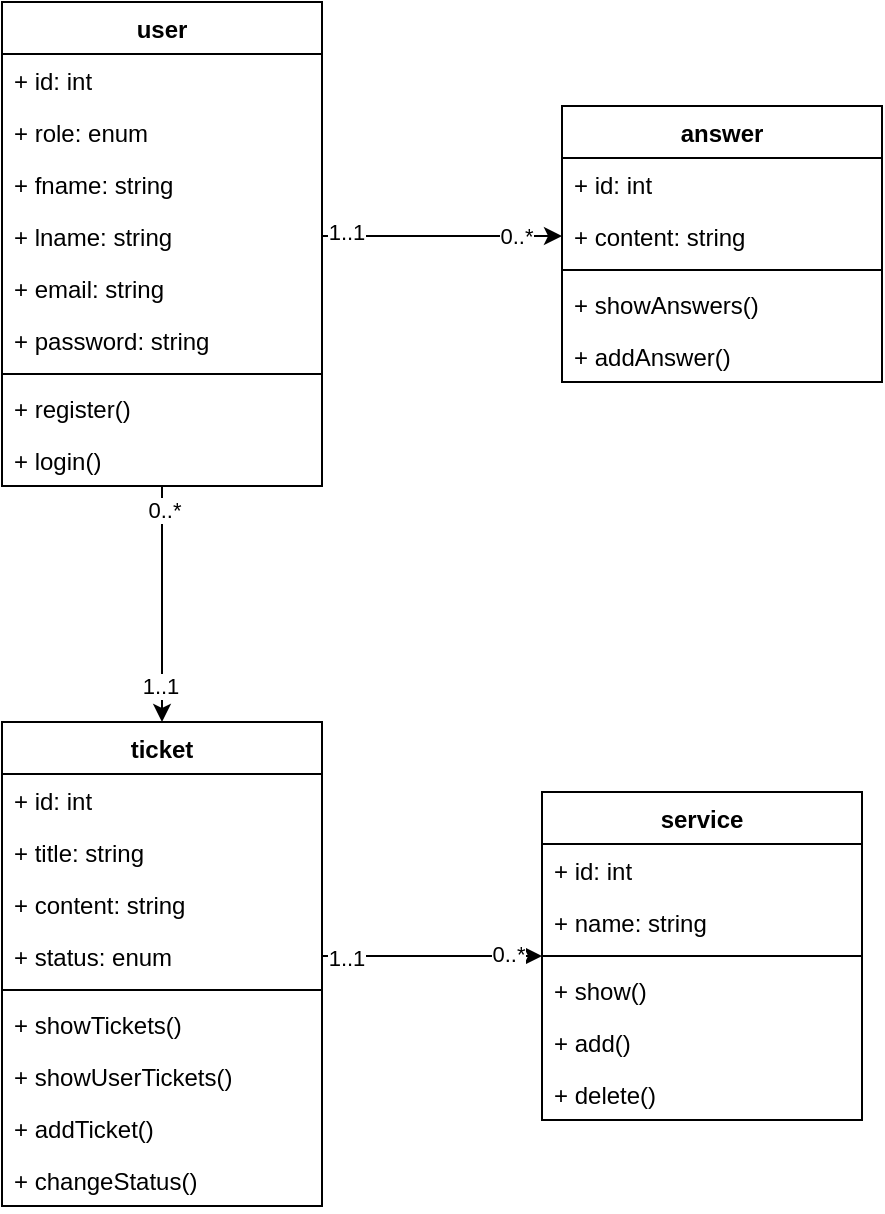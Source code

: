 <mxfile version="16.1.2" type="device" pages="3"><diagram id="96l9sIPXiQINLHvOCpVX" name="Page-1"><mxGraphModel dx="629" dy="905" grid="1" gridSize="10" guides="1" tooltips="1" connect="1" arrows="1" fold="1" page="1" pageScale="1" pageWidth="827" pageHeight="1169" math="0" shadow="0"><root><mxCell id="0"/><mxCell id="1" parent="0"/><mxCell id="vETHlCtfR7h0WGv5YVj8-63" style="edgeStyle=orthogonalEdgeStyle;rounded=0;orthogonalLoop=1;jettySize=auto;html=1;exitX=0.5;exitY=1;exitDx=0;exitDy=0;" parent="1" source="vETHlCtfR7h0WGv5YVj8-1" target="vETHlCtfR7h0WGv5YVj8-20" edge="1"><mxGeometry relative="1" as="geometry"/></mxCell><mxCell id="vETHlCtfR7h0WGv5YVj8-64" value="0..*" style="edgeLabel;html=1;align=center;verticalAlign=middle;resizable=0;points=[];" parent="vETHlCtfR7h0WGv5YVj8-63" vertex="1" connectable="0"><mxGeometry x="-0.795" y="1" relative="1" as="geometry"><mxPoint as="offset"/></mxGeometry></mxCell><mxCell id="vETHlCtfR7h0WGv5YVj8-65" value="1..1" style="edgeLabel;html=1;align=center;verticalAlign=middle;resizable=0;points=[];" parent="vETHlCtfR7h0WGv5YVj8-63" vertex="1" connectable="0"><mxGeometry x="0.692" y="-1" relative="1" as="geometry"><mxPoint as="offset"/></mxGeometry></mxCell><mxCell id="vETHlCtfR7h0WGv5YVj8-1" value="user" style="swimlane;fontStyle=1;align=center;verticalAlign=top;childLayout=stackLayout;horizontal=1;startSize=26;horizontalStack=0;resizeParent=1;resizeParentMax=0;resizeLast=0;collapsible=1;marginBottom=0;" parent="1" vertex="1"><mxGeometry x="194" y="284" width="160" height="242" as="geometry"/></mxCell><mxCell id="vETHlCtfR7h0WGv5YVj8-2" value="+ id: int" style="text;strokeColor=none;fillColor=none;align=left;verticalAlign=top;spacingLeft=4;spacingRight=4;overflow=hidden;rotatable=0;points=[[0,0.5],[1,0.5]];portConstraint=eastwest;" parent="vETHlCtfR7h0WGv5YVj8-1" vertex="1"><mxGeometry y="26" width="160" height="26" as="geometry"/></mxCell><mxCell id="vETHlCtfR7h0WGv5YVj8-42" value="+ role: enum" style="text;strokeColor=none;fillColor=none;align=left;verticalAlign=top;spacingLeft=4;spacingRight=4;overflow=hidden;rotatable=0;points=[[0,0.5],[1,0.5]];portConstraint=eastwest;" parent="vETHlCtfR7h0WGv5YVj8-1" vertex="1"><mxGeometry y="52" width="160" height="26" as="geometry"/></mxCell><mxCell id="vETHlCtfR7h0WGv5YVj8-5" value="+ fname: string" style="text;strokeColor=none;fillColor=none;align=left;verticalAlign=top;spacingLeft=4;spacingRight=4;overflow=hidden;rotatable=0;points=[[0,0.5],[1,0.5]];portConstraint=eastwest;" parent="vETHlCtfR7h0WGv5YVj8-1" vertex="1"><mxGeometry y="78" width="160" height="26" as="geometry"/></mxCell><mxCell id="vETHlCtfR7h0WGv5YVj8-6" value="+ lname: string" style="text;strokeColor=none;fillColor=none;align=left;verticalAlign=top;spacingLeft=4;spacingRight=4;overflow=hidden;rotatable=0;points=[[0,0.5],[1,0.5]];portConstraint=eastwest;" parent="vETHlCtfR7h0WGv5YVj8-1" vertex="1"><mxGeometry y="104" width="160" height="26" as="geometry"/></mxCell><mxCell id="vETHlCtfR7h0WGv5YVj8-7" value="+ email: string" style="text;strokeColor=none;fillColor=none;align=left;verticalAlign=top;spacingLeft=4;spacingRight=4;overflow=hidden;rotatable=0;points=[[0,0.5],[1,0.5]];portConstraint=eastwest;" parent="vETHlCtfR7h0WGv5YVj8-1" vertex="1"><mxGeometry y="130" width="160" height="26" as="geometry"/></mxCell><mxCell id="vETHlCtfR7h0WGv5YVj8-8" value="+ password: string" style="text;strokeColor=none;fillColor=none;align=left;verticalAlign=top;spacingLeft=4;spacingRight=4;overflow=hidden;rotatable=0;points=[[0,0.5],[1,0.5]];portConstraint=eastwest;" parent="vETHlCtfR7h0WGv5YVj8-1" vertex="1"><mxGeometry y="156" width="160" height="26" as="geometry"/></mxCell><mxCell id="vETHlCtfR7h0WGv5YVj8-3" value="" style="line;strokeWidth=1;fillColor=none;align=left;verticalAlign=middle;spacingTop=-1;spacingLeft=3;spacingRight=3;rotatable=0;labelPosition=right;points=[];portConstraint=eastwest;" parent="vETHlCtfR7h0WGv5YVj8-1" vertex="1"><mxGeometry y="182" width="160" height="8" as="geometry"/></mxCell><mxCell id="vETHlCtfR7h0WGv5YVj8-4" value="+ register()" style="text;strokeColor=none;fillColor=none;align=left;verticalAlign=top;spacingLeft=4;spacingRight=4;overflow=hidden;rotatable=0;points=[[0,0.5],[1,0.5]];portConstraint=eastwest;" parent="vETHlCtfR7h0WGv5YVj8-1" vertex="1"><mxGeometry y="190" width="160" height="26" as="geometry"/></mxCell><mxCell id="vETHlCtfR7h0WGv5YVj8-33" value="+ login()" style="text;strokeColor=none;fillColor=none;align=left;verticalAlign=top;spacingLeft=4;spacingRight=4;overflow=hidden;rotatable=0;points=[[0,0.5],[1,0.5]];portConstraint=eastwest;" parent="vETHlCtfR7h0WGv5YVj8-1" vertex="1"><mxGeometry y="216" width="160" height="26" as="geometry"/></mxCell><mxCell id="vETHlCtfR7h0WGv5YVj8-20" value="ticket" style="swimlane;fontStyle=1;align=center;verticalAlign=top;childLayout=stackLayout;horizontal=1;startSize=26;horizontalStack=0;resizeParent=1;resizeParentMax=0;resizeLast=0;collapsible=1;marginBottom=0;" parent="1" vertex="1"><mxGeometry x="194" y="644" width="160" height="242" as="geometry"/></mxCell><mxCell id="vETHlCtfR7h0WGv5YVj8-21" value="+ id: int" style="text;strokeColor=none;fillColor=none;align=left;verticalAlign=top;spacingLeft=4;spacingRight=4;overflow=hidden;rotatable=0;points=[[0,0.5],[1,0.5]];portConstraint=eastwest;" parent="vETHlCtfR7h0WGv5YVj8-20" vertex="1"><mxGeometry y="26" width="160" height="26" as="geometry"/></mxCell><mxCell id="vETHlCtfR7h0WGv5YVj8-22" value="+ title: string" style="text;strokeColor=none;fillColor=none;align=left;verticalAlign=top;spacingLeft=4;spacingRight=4;overflow=hidden;rotatable=0;points=[[0,0.5],[1,0.5]];portConstraint=eastwest;" parent="vETHlCtfR7h0WGv5YVj8-20" vertex="1"><mxGeometry y="52" width="160" height="26" as="geometry"/></mxCell><mxCell id="vETHlCtfR7h0WGv5YVj8-23" value="+ content: string" style="text;strokeColor=none;fillColor=none;align=left;verticalAlign=top;spacingLeft=4;spacingRight=4;overflow=hidden;rotatable=0;points=[[0,0.5],[1,0.5]];portConstraint=eastwest;" parent="vETHlCtfR7h0WGv5YVj8-20" vertex="1"><mxGeometry y="78" width="160" height="26" as="geometry"/></mxCell><mxCell id="vETHlCtfR7h0WGv5YVj8-32" value="+ status: enum" style="text;strokeColor=none;fillColor=none;align=left;verticalAlign=top;spacingLeft=4;spacingRight=4;overflow=hidden;rotatable=0;points=[[0,0.5],[1,0.5]];portConstraint=eastwest;" parent="vETHlCtfR7h0WGv5YVj8-20" vertex="1"><mxGeometry y="104" width="160" height="26" as="geometry"/></mxCell><mxCell id="vETHlCtfR7h0WGv5YVj8-24" value="" style="line;strokeWidth=1;fillColor=none;align=left;verticalAlign=middle;spacingTop=-1;spacingLeft=3;spacingRight=3;rotatable=0;labelPosition=right;points=[];portConstraint=eastwest;" parent="vETHlCtfR7h0WGv5YVj8-20" vertex="1"><mxGeometry y="130" width="160" height="8" as="geometry"/></mxCell><mxCell id="vETHlCtfR7h0WGv5YVj8-39" value="+ showTickets()" style="text;strokeColor=none;fillColor=none;align=left;verticalAlign=top;spacingLeft=4;spacingRight=4;overflow=hidden;rotatable=0;points=[[0,0.5],[1,0.5]];portConstraint=eastwest;" parent="vETHlCtfR7h0WGv5YVj8-20" vertex="1"><mxGeometry y="138" width="160" height="26" as="geometry"/></mxCell><mxCell id="vETHlCtfR7h0WGv5YVj8-36" value="+ showUserTickets()" style="text;strokeColor=none;fillColor=none;align=left;verticalAlign=top;spacingLeft=4;spacingRight=4;overflow=hidden;rotatable=0;points=[[0,0.5],[1,0.5]];portConstraint=eastwest;" parent="vETHlCtfR7h0WGv5YVj8-20" vertex="1"><mxGeometry y="164" width="160" height="26" as="geometry"/></mxCell><mxCell id="vETHlCtfR7h0WGv5YVj8-35" value="+ addTicket()" style="text;strokeColor=none;fillColor=none;align=left;verticalAlign=top;spacingLeft=4;spacingRight=4;overflow=hidden;rotatable=0;points=[[0,0.5],[1,0.5]];portConstraint=eastwest;" parent="vETHlCtfR7h0WGv5YVj8-20" vertex="1"><mxGeometry y="190" width="160" height="26" as="geometry"/></mxCell><mxCell id="vETHlCtfR7h0WGv5YVj8-37" value="+ changeStatus()" style="text;strokeColor=none;fillColor=none;align=left;verticalAlign=top;spacingLeft=4;spacingRight=4;overflow=hidden;rotatable=0;points=[[0,0.5],[1,0.5]];portConstraint=eastwest;" parent="vETHlCtfR7h0WGv5YVj8-20" vertex="1"><mxGeometry y="216" width="160" height="26" as="geometry"/></mxCell><mxCell id="vETHlCtfR7h0WGv5YVj8-26" value="answer" style="swimlane;fontStyle=1;align=center;verticalAlign=top;childLayout=stackLayout;horizontal=1;startSize=26;horizontalStack=0;resizeParent=1;resizeParentMax=0;resizeLast=0;collapsible=1;marginBottom=0;" parent="1" vertex="1"><mxGeometry x="474" y="336" width="160" height="138" as="geometry"/></mxCell><mxCell id="vETHlCtfR7h0WGv5YVj8-27" value="+ id: int" style="text;strokeColor=none;fillColor=none;align=left;verticalAlign=top;spacingLeft=4;spacingRight=4;overflow=hidden;rotatable=0;points=[[0,0.5],[1,0.5]];portConstraint=eastwest;" parent="vETHlCtfR7h0WGv5YVj8-26" vertex="1"><mxGeometry y="26" width="160" height="26" as="geometry"/></mxCell><mxCell id="vETHlCtfR7h0WGv5YVj8-28" value="+ content: string" style="text;strokeColor=none;fillColor=none;align=left;verticalAlign=top;spacingLeft=4;spacingRight=4;overflow=hidden;rotatable=0;points=[[0,0.5],[1,0.5]];portConstraint=eastwest;" parent="vETHlCtfR7h0WGv5YVj8-26" vertex="1"><mxGeometry y="52" width="160" height="26" as="geometry"/></mxCell><mxCell id="vETHlCtfR7h0WGv5YVj8-30" value="" style="line;strokeWidth=1;fillColor=none;align=left;verticalAlign=middle;spacingTop=-1;spacingLeft=3;spacingRight=3;rotatable=0;labelPosition=right;points=[];portConstraint=eastwest;" parent="vETHlCtfR7h0WGv5YVj8-26" vertex="1"><mxGeometry y="78" width="160" height="8" as="geometry"/></mxCell><mxCell id="vETHlCtfR7h0WGv5YVj8-38" value="+ showAnswers()" style="text;strokeColor=none;fillColor=none;align=left;verticalAlign=top;spacingLeft=4;spacingRight=4;overflow=hidden;rotatable=0;points=[[0,0.5],[1,0.5]];portConstraint=eastwest;" parent="vETHlCtfR7h0WGv5YVj8-26" vertex="1"><mxGeometry y="86" width="160" height="26" as="geometry"/></mxCell><mxCell id="vETHlCtfR7h0WGv5YVj8-40" value="+ addAnswer()" style="text;strokeColor=none;fillColor=none;align=left;verticalAlign=top;spacingLeft=4;spacingRight=4;overflow=hidden;rotatable=0;points=[[0,0.5],[1,0.5]];portConstraint=eastwest;" parent="vETHlCtfR7h0WGv5YVj8-26" vertex="1"><mxGeometry y="112" width="160" height="26" as="geometry"/></mxCell><mxCell id="vETHlCtfR7h0WGv5YVj8-43" value="service" style="swimlane;fontStyle=1;align=center;verticalAlign=top;childLayout=stackLayout;horizontal=1;startSize=26;horizontalStack=0;resizeParent=1;resizeParentMax=0;resizeLast=0;collapsible=1;marginBottom=0;" parent="1" vertex="1"><mxGeometry x="464" y="679" width="160" height="164" as="geometry"/></mxCell><mxCell id="vETHlCtfR7h0WGv5YVj8-44" value="+ id: int" style="text;strokeColor=none;fillColor=none;align=left;verticalAlign=top;spacingLeft=4;spacingRight=4;overflow=hidden;rotatable=0;points=[[0,0.5],[1,0.5]];portConstraint=eastwest;" parent="vETHlCtfR7h0WGv5YVj8-43" vertex="1"><mxGeometry y="26" width="160" height="26" as="geometry"/></mxCell><mxCell id="vETHlCtfR7h0WGv5YVj8-45" value="+ name: string" style="text;strokeColor=none;fillColor=none;align=left;verticalAlign=top;spacingLeft=4;spacingRight=4;overflow=hidden;rotatable=0;points=[[0,0.5],[1,0.5]];portConstraint=eastwest;" parent="vETHlCtfR7h0WGv5YVj8-43" vertex="1"><mxGeometry y="52" width="160" height="26" as="geometry"/></mxCell><mxCell id="vETHlCtfR7h0WGv5YVj8-46" value="" style="line;strokeWidth=1;fillColor=none;align=left;verticalAlign=middle;spacingTop=-1;spacingLeft=3;spacingRight=3;rotatable=0;labelPosition=right;points=[];portConstraint=eastwest;" parent="vETHlCtfR7h0WGv5YVj8-43" vertex="1"><mxGeometry y="78" width="160" height="8" as="geometry"/></mxCell><mxCell id="vETHlCtfR7h0WGv5YVj8-47" value="+ show()" style="text;strokeColor=none;fillColor=none;align=left;verticalAlign=top;spacingLeft=4;spacingRight=4;overflow=hidden;rotatable=0;points=[[0,0.5],[1,0.5]];portConstraint=eastwest;" parent="vETHlCtfR7h0WGv5YVj8-43" vertex="1"><mxGeometry y="86" width="160" height="26" as="geometry"/></mxCell><mxCell id="vETHlCtfR7h0WGv5YVj8-49" value="+ add()" style="text;strokeColor=none;fillColor=none;align=left;verticalAlign=top;spacingLeft=4;spacingRight=4;overflow=hidden;rotatable=0;points=[[0,0.5],[1,0.5]];portConstraint=eastwest;" parent="vETHlCtfR7h0WGv5YVj8-43" vertex="1"><mxGeometry y="112" width="160" height="26" as="geometry"/></mxCell><mxCell id="vETHlCtfR7h0WGv5YVj8-48" value="+ delete()" style="text;strokeColor=none;fillColor=none;align=left;verticalAlign=top;spacingLeft=4;spacingRight=4;overflow=hidden;rotatable=0;points=[[0,0.5],[1,0.5]];portConstraint=eastwest;" parent="vETHlCtfR7h0WGv5YVj8-43" vertex="1"><mxGeometry y="138" width="160" height="26" as="geometry"/></mxCell><mxCell id="vETHlCtfR7h0WGv5YVj8-60" style="edgeStyle=orthogonalEdgeStyle;rounded=0;orthogonalLoop=1;jettySize=auto;html=1;exitX=1;exitY=0.5;exitDx=0;exitDy=0;entryX=0;entryY=0.5;entryDx=0;entryDy=0;" parent="1" source="vETHlCtfR7h0WGv5YVj8-6" target="vETHlCtfR7h0WGv5YVj8-28" edge="1"><mxGeometry relative="1" as="geometry"/></mxCell><mxCell id="vETHlCtfR7h0WGv5YVj8-61" value="0..*" style="edgeLabel;html=1;align=center;verticalAlign=middle;resizable=0;points=[];" parent="vETHlCtfR7h0WGv5YVj8-60" vertex="1" connectable="0"><mxGeometry x="0.807" y="-2" relative="1" as="geometry"><mxPoint x="-12" y="-2" as="offset"/></mxGeometry></mxCell><mxCell id="vETHlCtfR7h0WGv5YVj8-62" value="1..1" style="edgeLabel;html=1;align=center;verticalAlign=middle;resizable=0;points=[];" parent="vETHlCtfR7h0WGv5YVj8-60" vertex="1" connectable="0"><mxGeometry x="-0.798" y="2" relative="1" as="geometry"><mxPoint as="offset"/></mxGeometry></mxCell><mxCell id="vETHlCtfR7h0WGv5YVj8-66" style="edgeStyle=orthogonalEdgeStyle;rounded=0;orthogonalLoop=1;jettySize=auto;html=1;exitX=1;exitY=0.5;exitDx=0;exitDy=0;entryX=0;entryY=0.5;entryDx=0;entryDy=0;" parent="1" source="vETHlCtfR7h0WGv5YVj8-32" target="vETHlCtfR7h0WGv5YVj8-43" edge="1"><mxGeometry relative="1" as="geometry"/></mxCell><mxCell id="vETHlCtfR7h0WGv5YVj8-67" value="1..1" style="edgeLabel;html=1;align=center;verticalAlign=middle;resizable=0;points=[];" parent="vETHlCtfR7h0WGv5YVj8-66" vertex="1" connectable="0"><mxGeometry x="-0.787" y="-1" relative="1" as="geometry"><mxPoint as="offset"/></mxGeometry></mxCell><mxCell id="vETHlCtfR7h0WGv5YVj8-68" value="0..*" style="edgeLabel;html=1;align=center;verticalAlign=middle;resizable=0;points=[];" parent="vETHlCtfR7h0WGv5YVj8-66" vertex="1" connectable="0"><mxGeometry x="0.693" y="1" relative="1" as="geometry"><mxPoint as="offset"/></mxGeometry></mxCell></root></mxGraphModel></diagram><diagram id="mfHZqZ59MIyLlCsvL_QL" name="Page-2"><mxGraphModel dx="786" dy="1131" grid="1" gridSize="10" guides="1" tooltips="1" connect="1" arrows="1" fold="1" page="1" pageScale="1" pageWidth="827" pageHeight="1169" math="0" shadow="0"><root><mxCell id="QQvOKWJri5YgjRSnnvVn-0"/><mxCell id="QQvOKWJri5YgjRSnnvVn-1" parent="QQvOKWJri5YgjRSnnvVn-0"/><mxCell id="lRn_miabmBEhnYEaJTna-13" style="edgeStyle=orthogonalEdgeStyle;rounded=0;orthogonalLoop=1;jettySize=auto;html=1;exitX=0.5;exitY=0.5;exitDx=0;exitDy=0;exitPerimeter=0;entryX=0;entryY=0.5;entryDx=0;entryDy=0;endArrow=classic;endFill=1;elbow=vertical;" parent="QQvOKWJri5YgjRSnnvVn-1" source="gfGy6qbDBSt0xixuQ7sQ-0" target="XxQDvVUjuPzIAanUqaeQ-2" edge="1"><mxGeometry relative="1" as="geometry"/></mxCell><mxCell id="lRn_miabmBEhnYEaJTna-15" style="edgeStyle=orthogonalEdgeStyle;rounded=0;orthogonalLoop=1;jettySize=auto;html=1;exitX=0.5;exitY=0.5;exitDx=0;exitDy=0;exitPerimeter=0;endArrow=classic;endFill=1;elbow=vertical;" parent="QQvOKWJri5YgjRSnnvVn-1" source="gfGy6qbDBSt0xixuQ7sQ-0" target="XxQDvVUjuPzIAanUqaeQ-1" edge="1"><mxGeometry relative="1" as="geometry"/></mxCell><mxCell id="lRn_miabmBEhnYEaJTna-16" style="edgeStyle=orthogonalEdgeStyle;rounded=0;orthogonalLoop=1;jettySize=auto;html=1;exitX=0.5;exitY=0.5;exitDx=0;exitDy=0;exitPerimeter=0;entryX=0;entryY=0.5;entryDx=0;entryDy=0;endArrow=classic;endFill=1;elbow=vertical;" parent="QQvOKWJri5YgjRSnnvVn-1" source="gfGy6qbDBSt0xixuQ7sQ-0" target="ZtDZ0gjsEMb-Dctqj7jI-0" edge="1"><mxGeometry relative="1" as="geometry"/></mxCell><mxCell id="gfGy6qbDBSt0xixuQ7sQ-0" value="admin" style="shape=umlActor;verticalLabelPosition=bottom;verticalAlign=top;html=1;outlineConnect=0;" parent="QQvOKWJri5YgjRSnnvVn-1" vertex="1"><mxGeometry x="160" y="530" width="30" height="60" as="geometry"/></mxCell><mxCell id="lRn_miabmBEhnYEaJTna-17" style="edgeStyle=orthogonalEdgeStyle;rounded=0;orthogonalLoop=1;jettySize=auto;html=1;exitX=0.5;exitY=0.5;exitDx=0;exitDy=0;exitPerimeter=0;entryX=0;entryY=0.5;entryDx=0;entryDy=0;endArrow=classic;endFill=1;elbow=vertical;" parent="QQvOKWJri5YgjRSnnvVn-1" source="gfGy6qbDBSt0xixuQ7sQ-11" target="XxQDvVUjuPzIAanUqaeQ-0" edge="1"><mxGeometry relative="1" as="geometry"/></mxCell><mxCell id="gfGy6qbDBSt0xixuQ7sQ-11" value="user" style="shape=umlActor;verticalLabelPosition=bottom;verticalAlign=top;html=1;outlineConnect=0;" parent="QQvOKWJri5YgjRSnnvVn-1" vertex="1"><mxGeometry x="150" y="780" width="30" height="60" as="geometry"/></mxCell><mxCell id="lRn_miabmBEhnYEaJTna-19" style="edgeStyle=orthogonalEdgeStyle;rounded=0;orthogonalLoop=1;jettySize=auto;html=1;exitX=1;exitY=0.5;exitDx=0;exitDy=0;entryX=0;entryY=0.5;entryDx=0;entryDy=0;endArrow=openThin;endFill=0;elbow=vertical;dashed=1;" parent="QQvOKWJri5YgjRSnnvVn-1" source="gfGy6qbDBSt0xixuQ7sQ-18" target="lRn_miabmBEhnYEaJTna-18" edge="1"><mxGeometry relative="1" as="geometry"/></mxCell><mxCell id="gfGy6qbDBSt0xixuQ7sQ-18" value="show tickets" style="ellipse;whiteSpace=wrap;html=1;" parent="QQvOKWJri5YgjRSnnvVn-1" vertex="1"><mxGeometry x="370" y="180" width="100" height="40" as="geometry"/></mxCell><mxCell id="lRn_miabmBEhnYEaJTna-21" style="edgeStyle=orthogonalEdgeStyle;rounded=0;orthogonalLoop=1;jettySize=auto;html=1;exitX=1;exitY=0.5;exitDx=0;exitDy=0;entryX=0;entryY=0.5;entryDx=0;entryDy=0;endArrow=openThin;endFill=0;elbow=vertical;dashed=1;" parent="QQvOKWJri5YgjRSnnvVn-1" source="vR4BRpAuBrXCvwOeH7w3-0" target="lRn_miabmBEhnYEaJTna-18" edge="1"><mxGeometry relative="1" as="geometry"/></mxCell><mxCell id="vR4BRpAuBrXCvwOeH7w3-0" value="answer" style="ellipse;whiteSpace=wrap;html=1;" parent="QQvOKWJri5YgjRSnnvVn-1" vertex="1"><mxGeometry x="370" y="240" width="100" height="40" as="geometry"/></mxCell><mxCell id="lRn_miabmBEhnYEaJTna-22" style="edgeStyle=orthogonalEdgeStyle;rounded=0;orthogonalLoop=1;jettySize=auto;html=1;exitX=1;exitY=0.5;exitDx=0;exitDy=0;entryX=0;entryY=0.5;entryDx=0;entryDy=0;endArrow=openThin;endFill=0;elbow=vertical;dashed=1;" parent="QQvOKWJri5YgjRSnnvVn-1" source="xja9qL-0DJ8XfBlXOCcA-0" target="lRn_miabmBEhnYEaJTna-18" edge="1"><mxGeometry relative="1" as="geometry"/></mxCell><mxCell id="xja9qL-0DJ8XfBlXOCcA-0" value="show answers" style="ellipse;whiteSpace=wrap;html=1;" parent="QQvOKWJri5YgjRSnnvVn-1" vertex="1"><mxGeometry x="370" y="300" width="100" height="40" as="geometry"/></mxCell><mxCell id="lRn_miabmBEhnYEaJTna-33" style="edgeStyle=orthogonalEdgeStyle;rounded=0;orthogonalLoop=1;jettySize=auto;html=1;exitX=1;exitY=0.5;exitDx=0;exitDy=0;entryX=0;entryY=0.5;entryDx=0;entryDy=0;dashed=1;endArrow=openThin;endFill=0;elbow=vertical;" parent="QQvOKWJri5YgjRSnnvVn-1" source="Z1tfvGx-8yKHNSdZtiMo-0" target="lRn_miabmBEhnYEaJTna-18" edge="1"><mxGeometry relative="1" as="geometry"/></mxCell><mxCell id="Z1tfvGx-8yKHNSdZtiMo-0" value="change ticket status" style="ellipse;whiteSpace=wrap;html=1;" parent="QQvOKWJri5YgjRSnnvVn-1" vertex="1"><mxGeometry x="370" y="360" width="100" height="40" as="geometry"/></mxCell><mxCell id="lRn_miabmBEhnYEaJTna-25" style="edgeStyle=orthogonalEdgeStyle;rounded=0;orthogonalLoop=1;jettySize=auto;html=1;exitX=1;exitY=0.5;exitDx=0;exitDy=0;entryX=0;entryY=0.5;entryDx=0;entryDy=0;endArrow=openThin;endFill=0;elbow=vertical;dashed=1;" parent="QQvOKWJri5YgjRSnnvVn-1" source="ZtDZ0gjsEMb-Dctqj7jI-0" target="lRn_miabmBEhnYEaJTna-18" edge="1"><mxGeometry relative="1" as="geometry"/></mxCell><mxCell id="ZtDZ0gjsEMb-Dctqj7jI-0" value="delete service" style="ellipse;whiteSpace=wrap;html=1;" parent="QQvOKWJri5YgjRSnnvVn-1" vertex="1"><mxGeometry x="370" y="600" width="100" height="40" as="geometry"/></mxCell><mxCell id="lRn_miabmBEhnYEaJTna-26" style="edgeStyle=orthogonalEdgeStyle;rounded=0;orthogonalLoop=1;jettySize=auto;html=1;exitX=1;exitY=0.5;exitDx=0;exitDy=0;entryX=0;entryY=0.5;entryDx=0;entryDy=0;endArrow=openThin;endFill=0;elbow=vertical;dashed=1;" parent="QQvOKWJri5YgjRSnnvVn-1" source="XxQDvVUjuPzIAanUqaeQ-0" target="lRn_miabmBEhnYEaJTna-18" edge="1"><mxGeometry relative="1" as="geometry"/></mxCell><mxCell id="XxQDvVUjuPzIAanUqaeQ-0" value="add ticket" style="ellipse;whiteSpace=wrap;html=1;" parent="QQvOKWJri5YgjRSnnvVn-1" vertex="1"><mxGeometry x="370" y="790" width="100" height="40" as="geometry"/></mxCell><mxCell id="lRn_miabmBEhnYEaJTna-24" style="edgeStyle=orthogonalEdgeStyle;rounded=0;orthogonalLoop=1;jettySize=auto;html=1;exitX=1;exitY=0.5;exitDx=0;exitDy=0;entryX=0;entryY=0.5;entryDx=0;entryDy=0;endArrow=openThin;endFill=0;elbow=vertical;dashed=1;" parent="QQvOKWJri5YgjRSnnvVn-1" source="XxQDvVUjuPzIAanUqaeQ-1" target="lRn_miabmBEhnYEaJTna-18" edge="1"><mxGeometry relative="1" as="geometry"/></mxCell><mxCell id="XxQDvVUjuPzIAanUqaeQ-1" value="add service" style="ellipse;whiteSpace=wrap;html=1;" parent="QQvOKWJri5YgjRSnnvVn-1" vertex="1"><mxGeometry x="370" y="540" width="100" height="40" as="geometry"/></mxCell><mxCell id="lRn_miabmBEhnYEaJTna-23" style="edgeStyle=orthogonalEdgeStyle;rounded=0;orthogonalLoop=1;jettySize=auto;html=1;exitX=1;exitY=0.5;exitDx=0;exitDy=0;entryX=0;entryY=0.5;entryDx=0;entryDy=0;endArrow=openThin;endFill=0;elbow=vertical;dashed=1;" parent="QQvOKWJri5YgjRSnnvVn-1" source="XxQDvVUjuPzIAanUqaeQ-2" target="lRn_miabmBEhnYEaJTna-18" edge="1"><mxGeometry relative="1" as="geometry"/></mxCell><mxCell id="lRn_miabmBEhnYEaJTna-27" value="includes" style="edgeLabel;html=1;align=center;verticalAlign=middle;resizable=0;points=[];" parent="lRn_miabmBEhnYEaJTna-23" vertex="1" connectable="0"><mxGeometry x="0.344" y="1" relative="1" as="geometry"><mxPoint x="13" y="1" as="offset"/></mxGeometry></mxCell><mxCell id="XxQDvVUjuPzIAanUqaeQ-2" value="show services" style="ellipse;whiteSpace=wrap;html=1;" parent="QQvOKWJri5YgjRSnnvVn-1" vertex="1"><mxGeometry x="370" y="480" width="100" height="40" as="geometry"/></mxCell><mxCell id="lRn_miabmBEhnYEaJTna-1" style="edgeStyle=orthogonalEdgeStyle;rounded=0;orthogonalLoop=1;jettySize=auto;html=1;exitX=0.5;exitY=0.5;exitDx=0;exitDy=0;exitPerimeter=0;entryX=0;entryY=0.5;entryDx=0;entryDy=0;" parent="QQvOKWJri5YgjRSnnvVn-1" source="lRn_miabmBEhnYEaJTna-0" target="gfGy6qbDBSt0xixuQ7sQ-18" edge="1"><mxGeometry relative="1" as="geometry"/></mxCell><mxCell id="lRn_miabmBEhnYEaJTna-2" style="edgeStyle=orthogonalEdgeStyle;rounded=0;orthogonalLoop=1;jettySize=auto;html=1;exitX=0.5;exitY=0.5;exitDx=0;exitDy=0;exitPerimeter=0;entryX=0;entryY=0.5;entryDx=0;entryDy=0;" parent="QQvOKWJri5YgjRSnnvVn-1" source="lRn_miabmBEhnYEaJTna-0" target="vR4BRpAuBrXCvwOeH7w3-0" edge="1"><mxGeometry relative="1" as="geometry"/></mxCell><mxCell id="lRn_miabmBEhnYEaJTna-3" style="edgeStyle=orthogonalEdgeStyle;rounded=0;orthogonalLoop=1;jettySize=auto;html=1;exitX=0.5;exitY=0.5;exitDx=0;exitDy=0;exitPerimeter=0;entryX=0;entryY=0.5;entryDx=0;entryDy=0;" parent="QQvOKWJri5YgjRSnnvVn-1" source="lRn_miabmBEhnYEaJTna-0" target="xja9qL-0DJ8XfBlXOCcA-0" edge="1"><mxGeometry relative="1" as="geometry"/></mxCell><mxCell id="lRn_miabmBEhnYEaJTna-4" style="edgeStyle=orthogonalEdgeStyle;rounded=0;orthogonalLoop=1;jettySize=auto;html=1;exitX=0.5;exitY=0.5;exitDx=0;exitDy=0;exitPerimeter=0;entryX=0;entryY=0.5;entryDx=0;entryDy=0;" parent="QQvOKWJri5YgjRSnnvVn-1" source="lRn_miabmBEhnYEaJTna-0" target="Z1tfvGx-8yKHNSdZtiMo-0" edge="1"><mxGeometry relative="1" as="geometry"/></mxCell><mxCell id="lRn_miabmBEhnYEaJTna-0" value="template" style="shape=umlActor;verticalLabelPosition=bottom;verticalAlign=top;html=1;outlineConnect=0;" parent="QQvOKWJri5YgjRSnnvVn-1" vertex="1"><mxGeometry x="160" y="260" width="30" height="60" as="geometry"/></mxCell><mxCell id="lRn_miabmBEhnYEaJTna-5" value="" style="endArrow=block;endSize=16;endFill=0;html=1;rounded=0;" parent="QQvOKWJri5YgjRSnnvVn-1" edge="1"><mxGeometry width="160" relative="1" as="geometry"><mxPoint x="175" y="510" as="sourcePoint"/><mxPoint x="175" y="350" as="targetPoint"/></mxGeometry></mxCell><mxCell id="lRn_miabmBEhnYEaJTna-12" value="" style="endArrow=block;endSize=16;endFill=0;html=1;rounded=0;elbow=vertical;edgeStyle=orthogonalEdgeStyle;exitX=0.5;exitY=0.5;exitDx=0;exitDy=0;exitPerimeter=0;" parent="QQvOKWJri5YgjRSnnvVn-1" source="gfGy6qbDBSt0xixuQ7sQ-11" target="lRn_miabmBEhnYEaJTna-0" edge="1"><mxGeometry width="160" relative="1" as="geometry"><mxPoint x="80" y="530" as="sourcePoint"/><mxPoint x="80" y="290" as="targetPoint"/><Array as="points"><mxPoint x="80" y="810"/><mxPoint x="80" y="290"/></Array></mxGeometry></mxCell><mxCell id="lRn_miabmBEhnYEaJTna-18" value="log in" style="ellipse;whiteSpace=wrap;html=1;" parent="QQvOKWJri5YgjRSnnvVn-1" vertex="1"><mxGeometry x="610" y="460" width="90" height="40" as="geometry"/></mxCell><mxCell id="lRn_miabmBEhnYEaJTna-32" value="Système de Tickets pour l'équipe Support" style="shape=umlFrame;whiteSpace=wrap;html=1;width=270;height=30;" parent="QQvOKWJri5YgjRSnnvVn-1" vertex="1"><mxGeometry x="230" y="111" width="500" height="740" as="geometry"/></mxCell></root></mxGraphModel></diagram><diagram id="hm8njZKOgzmOIsMSExBI" name="Page-3"><mxGraphModel dx="839" dy="1207" grid="1" gridSize="10" guides="1" tooltips="1" connect="1" arrows="1" fold="1" page="1" pageScale="1" pageWidth="827" pageHeight="1169" math="0" shadow="0"><root><mxCell id="3R4s4AuKQhy3dyN9AAef-0"/><mxCell id="3R4s4AuKQhy3dyN9AAef-1" parent="3R4s4AuKQhy3dyN9AAef-0"/><mxCell id="Z_z08XHx7jt4R8n7S0CC-6" value="" style="shape=umlLifeline;participant=umlActor;perimeter=lifelinePerimeter;whiteSpace=wrap;html=1;container=1;collapsible=0;recursiveResize=0;verticalAlign=top;spacingTop=36;outlineConnect=0;" vertex="1" parent="3R4s4AuKQhy3dyN9AAef-1"><mxGeometry x="70" y="140" width="20" height="630" as="geometry"/></mxCell><mxCell id="Z_z08XHx7jt4R8n7S0CC-12" value="enter informations" style="html=1;verticalAlign=bottom;endArrow=block;rounded=0;dashed=1;" edge="1" parent="Z_z08XHx7jt4R8n7S0CC-6" target="Z_z08XHx7jt4R8n7S0CC-7"><mxGeometry width="80" relative="1" as="geometry"><mxPoint x="10" y="100" as="sourcePoint"/><mxPoint x="90" y="100" as="targetPoint"/></mxGeometry></mxCell><mxCell id="Z_z08XHx7jt4R8n7S0CC-7" value=":register" style="shape=umlLifeline;perimeter=lifelinePerimeter;whiteSpace=wrap;html=1;container=1;collapsible=0;recursiveResize=0;outlineConnect=0;" vertex="1" parent="3R4s4AuKQhy3dyN9AAef-1"><mxGeometry x="170" y="140" width="100" height="630" as="geometry"/></mxCell><mxCell id="Z_z08XHx7jt4R8n7S0CC-13" value="" style="html=1;points=[];perimeter=orthogonalPerimeter;" vertex="1" parent="Z_z08XHx7jt4R8n7S0CC-7"><mxGeometry x="45" y="90" width="10" height="110" as="geometry"/></mxCell><mxCell id="Z_z08XHx7jt4R8n7S0CC-15" value="check if email exists" style="html=1;verticalAlign=bottom;endArrow=block;rounded=0;" edge="1" parent="Z_z08XHx7jt4R8n7S0CC-7" target="Z_z08XHx7jt4R8n7S0CC-10"><mxGeometry width="80" relative="1" as="geometry"><mxPoint x="55" y="120" as="sourcePoint"/><mxPoint x="135" y="120" as="targetPoint"/></mxGeometry></mxCell><mxCell id="Z_z08XHx7jt4R8n7S0CC-8" value=":login" style="shape=umlLifeline;perimeter=lifelinePerimeter;whiteSpace=wrap;html=1;container=1;collapsible=0;recursiveResize=0;outlineConnect=0;" vertex="1" parent="3R4s4AuKQhy3dyN9AAef-1"><mxGeometry x="320" y="140" width="100" height="630" as="geometry"/></mxCell><mxCell id="Z_z08XHx7jt4R8n7S0CC-9" value=":application" style="shape=umlLifeline;perimeter=lifelinePerimeter;whiteSpace=wrap;html=1;container=1;collapsible=0;recursiveResize=0;outlineConnect=0;" vertex="1" parent="3R4s4AuKQhy3dyN9AAef-1"><mxGeometry x="480" y="140" width="100" height="630" as="geometry"/></mxCell><mxCell id="Z_z08XHx7jt4R8n7S0CC-10" value=":database" style="shape=umlLifeline;perimeter=lifelinePerimeter;whiteSpace=wrap;html=1;container=1;collapsible=0;recursiveResize=0;outlineConnect=0;" vertex="1" parent="3R4s4AuKQhy3dyN9AAef-1"><mxGeometry x="640" y="140" width="100" height="630" as="geometry"/></mxCell><mxCell id="Z_z08XHx7jt4R8n7S0CC-14" value="" style="html=1;points=[];perimeter=orthogonalPerimeter;" vertex="1" parent="Z_z08XHx7jt4R8n7S0CC-10"><mxGeometry x="45" y="90" width="10" height="130" as="geometry"/></mxCell><mxCell id="Z_z08XHx7jt4R8n7S0CC-18" value="email not found" style="html=1;verticalAlign=bottom;endArrow=block;rounded=0;entryX=1.1;entryY=0.705;entryDx=0;entryDy=0;entryPerimeter=0;" edge="1" parent="3R4s4AuKQhy3dyN9AAef-1" source="Z_z08XHx7jt4R8n7S0CC-10" target="Z_z08XHx7jt4R8n7S0CC-13"><mxGeometry width="80" relative="1" as="geometry"><mxPoint x="290" y="280" as="sourcePoint"/><mxPoint x="280" y="300" as="targetPoint"/></mxGeometry></mxCell><mxCell id="Z_z08XHx7jt4R8n7S0CC-19" value="account created" style="html=1;verticalAlign=bottom;endArrow=block;rounded=0;" edge="1" parent="3R4s4AuKQhy3dyN9AAef-1" source="Z_z08XHx7jt4R8n7S0CC-7" target="Z_z08XHx7jt4R8n7S0CC-6"><mxGeometry width="80" relative="1" as="geometry"><mxPoint x="120" y="350" as="sourcePoint"/><mxPoint x="110" y="310" as="targetPoint"/><Array as="points"><mxPoint x="160" y="330"/></Array></mxGeometry></mxCell><mxCell id="Z_z08XHx7jt4R8n7S0CC-21" value="frame" style="shape=umlFrame;whiteSpace=wrap;html=1;" vertex="1" parent="3R4s4AuKQhy3dyN9AAef-1"><mxGeometry x="40" y="280" width="690" height="220" as="geometry"/></mxCell></root></mxGraphModel></diagram></mxfile>